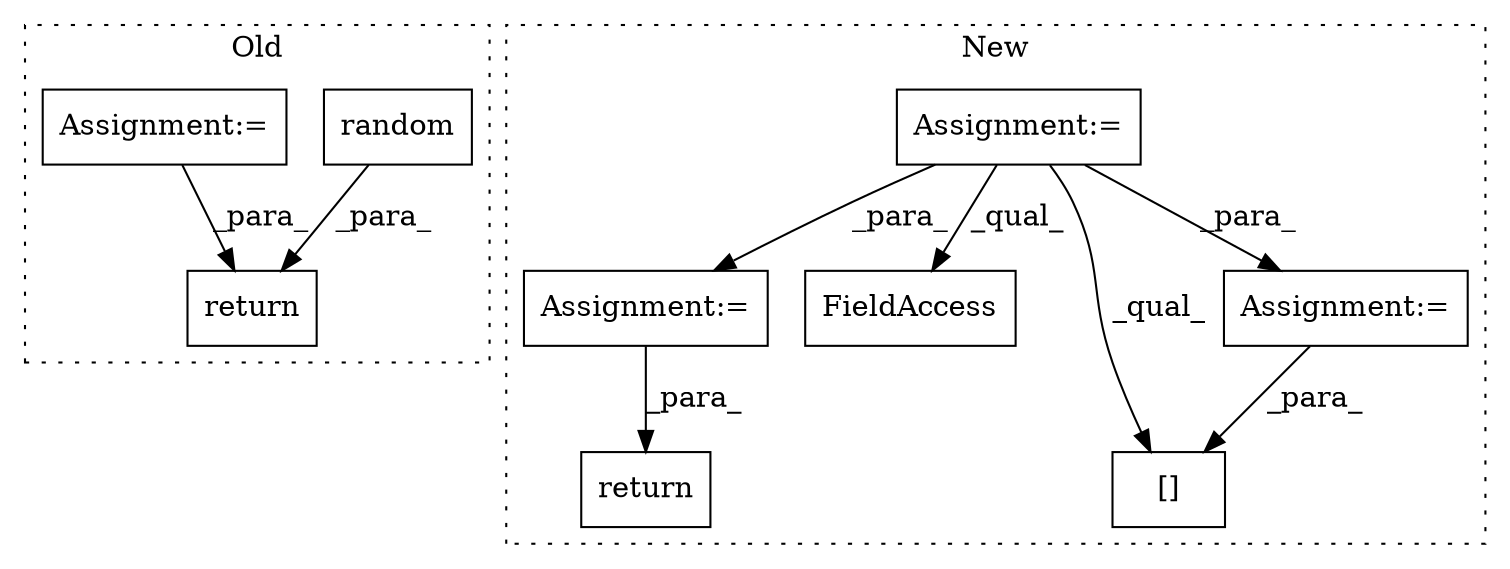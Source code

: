 digraph G {
subgraph cluster0 {
1 [label="random" a="32" s="4031,4045" l="7,1" shape="box"];
5 [label="return" a="41" s="4023" l="7" shape="box"];
8 [label="Assignment:=" a="7" s="3928" l="1" shape="box"];
label = "Old";
style="dotted";
}
subgraph cluster1 {
2 [label="return" a="41" s="4352" l="7" shape="box"];
3 [label="Assignment:=" a="7" s="4307" l="1" shape="box"];
4 [label="Assignment:=" a="7" s="4116" l="2" shape="box"];
6 [label="FieldAccess" a="22" s="4183" l="8" shape="box"];
7 [label="[]" a="2" s="4281,4294" l="2,1" shape="box"];
9 [label="Assignment:=" a="7" s="4175" l="1" shape="box"];
label = "New";
style="dotted";
}
1 -> 5 [label="_para_"];
3 -> 2 [label="_para_"];
4 -> 3 [label="_para_"];
4 -> 6 [label="_qual_"];
4 -> 7 [label="_qual_"];
4 -> 9 [label="_para_"];
8 -> 5 [label="_para_"];
9 -> 7 [label="_para_"];
}